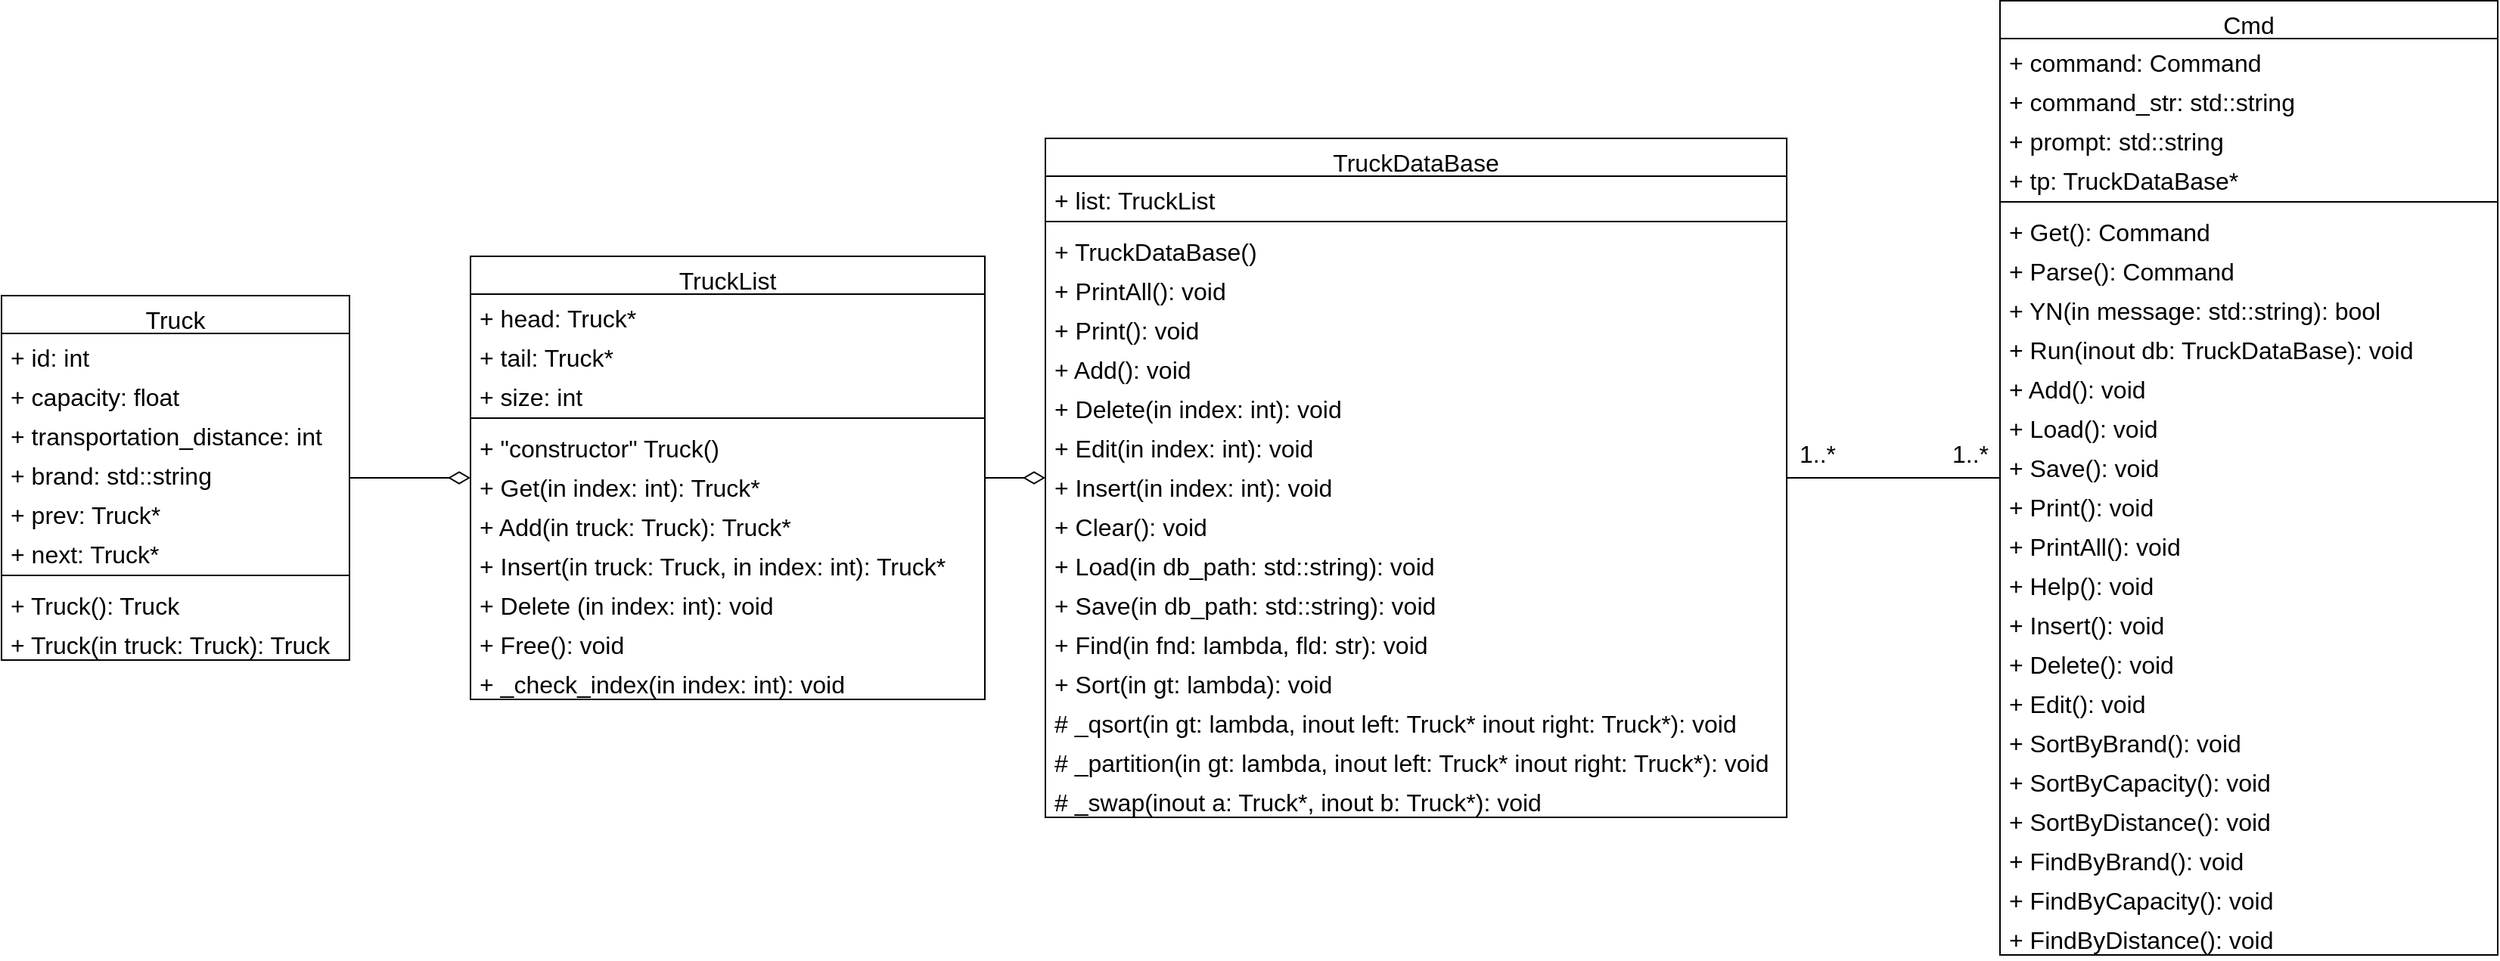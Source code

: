 <mxfile version="12.9.9" type="device"><diagram id="C5RBs43oDa-KdzZeNtuy" name="Page-1"><mxGraphModel dx="1289" dy="809" grid="1" gridSize="10" guides="1" tooltips="1" connect="1" arrows="1" fold="1" page="1" pageScale="1" pageWidth="827" pageHeight="1169" math="0" shadow="0"><root><mxCell id="WIyWlLk6GJQsqaUBKTNV-0"/><mxCell id="WIyWlLk6GJQsqaUBKTNV-1" parent="WIyWlLk6GJQsqaUBKTNV-0"/><mxCell id="tJnh-ZIdSIkVOroUJjkl-0" style="edgeStyle=orthogonalEdgeStyle;orthogonalLoop=1;jettySize=auto;html=1;entryX=0;entryY=0.5;entryDx=0;entryDy=0;endArrow=diamondThin;endFill=0;rounded=0;strokeWidth=1;startArrow=none;startFill=0;targetPerimeterSpacing=0;endSize=12;fontSize=16;" parent="WIyWlLk6GJQsqaUBKTNV-1" source="zkfFHV4jXpPFQw0GAbJ--6" target="FtJp2wxRXhjG6EOSUo1N-10" edge="1"><mxGeometry relative="1" as="geometry"/></mxCell><mxCell id="tJnh-ZIdSIkVOroUJjkl-11" style="edgeStyle=orthogonalEdgeStyle;rounded=0;orthogonalLoop=1;jettySize=auto;html=1;entryX=0;entryY=0.5;entryDx=0;entryDy=0;startArrow=none;startFill=0;endArrow=diamondThin;endFill=0;endSize=12;targetPerimeterSpacing=0;strokeWidth=1;fontSize=16;" parent="WIyWlLk6GJQsqaUBKTNV-1" source="FtJp2wxRXhjG6EOSUo1N-10" target="FtJp2wxRXhjG6EOSUo1N-23" edge="1"><mxGeometry relative="1" as="geometry"/></mxCell><mxCell id="tJnh-ZIdSIkVOroUJjkl-12" style="edgeStyle=orthogonalEdgeStyle;rounded=0;orthogonalLoop=1;jettySize=auto;html=1;entryX=0;entryY=0.5;entryDx=0;entryDy=0;startArrow=none;startFill=0;endArrow=none;endFill=0;endSize=12;targetPerimeterSpacing=0;strokeWidth=1;fontSize=16;" parent="WIyWlLk6GJQsqaUBKTNV-1" source="FtJp2wxRXhjG6EOSUo1N-23" target="FtJp2wxRXhjG6EOSUo1N-36" edge="1"><mxGeometry relative="1" as="geometry"/></mxCell><mxCell id="tJnh-ZIdSIkVOroUJjkl-13" value="1..*" style="text;html=1;align=center;verticalAlign=middle;resizable=0;points=[];autosize=1;fontSize=16;" parent="WIyWlLk6GJQsqaUBKTNV-1" vertex="1"><mxGeometry x="1201" y="400" width="40" height="20" as="geometry"/></mxCell><mxCell id="tJnh-ZIdSIkVOroUJjkl-14" value="1..*" style="text;html=1;align=center;verticalAlign=middle;resizable=0;points=[];autosize=1;fontSize=16;" parent="WIyWlLk6GJQsqaUBKTNV-1" vertex="1"><mxGeometry x="1100" y="400" width="40" height="20" as="geometry"/></mxCell><mxCell id="FtJp2wxRXhjG6EOSUo1N-23" value="TruckDataBase" style="swimlane;fontStyle=0;align=center;verticalAlign=top;childLayout=stackLayout;horizontal=1;startSize=25;horizontalStack=0;resizeParent=1;resizeLast=0;collapsible=1;marginBottom=0;rounded=0;shadow=0;strokeWidth=1;fontSize=16;" parent="WIyWlLk6GJQsqaUBKTNV-1" vertex="1"><mxGeometry x="610" y="201.5" width="490" height="449" as="geometry"><mxRectangle x="550" y="280" width="160" height="26" as="alternateBounds"/></mxGeometry></mxCell><mxCell id="FtJp2wxRXhjG6EOSUo1N-24" value="+ list: TruckList" style="text;strokeColor=none;fillColor=none;align=left;verticalAlign=top;spacingLeft=4;spacingRight=4;overflow=hidden;rotatable=0;points=[[0,0.5],[1,0.5]];portConstraint=eastwest;fontSize=16;" parent="FtJp2wxRXhjG6EOSUo1N-23" vertex="1"><mxGeometry y="25" width="490" height="26" as="geometry"/></mxCell><mxCell id="FtJp2wxRXhjG6EOSUo1N-27" value="" style="line;html=1;strokeWidth=1;align=left;verticalAlign=middle;spacingTop=-1;spacingLeft=3;spacingRight=3;rotatable=0;labelPosition=right;points=[];portConstraint=eastwest;fontSize=16;" parent="FtJp2wxRXhjG6EOSUo1N-23" vertex="1"><mxGeometry y="51" width="490" height="8" as="geometry"/></mxCell><mxCell id="FtJp2wxRXhjG6EOSUo1N-28" value="+ TruckDataBase()" style="text;align=left;verticalAlign=top;spacingLeft=4;spacingRight=4;overflow=hidden;rotatable=0;points=[[0,0.5],[1,0.5]];portConstraint=eastwest;fontSize=16;" parent="FtJp2wxRXhjG6EOSUo1N-23" vertex="1"><mxGeometry y="59" width="490" height="26" as="geometry"/></mxCell><mxCell id="FtJp2wxRXhjG6EOSUo1N-29" value="+ PrintAll(): void" style="text;strokeColor=none;fillColor=none;align=left;verticalAlign=top;spacingLeft=4;spacingRight=4;overflow=hidden;rotatable=0;points=[[0,0.5],[1,0.5]];portConstraint=eastwest;fontSize=16;" parent="FtJp2wxRXhjG6EOSUo1N-23" vertex="1"><mxGeometry y="85" width="490" height="26" as="geometry"/></mxCell><mxCell id="FtJp2wxRXhjG6EOSUo1N-30" value="+ Print(): void" style="text;strokeColor=none;fillColor=none;align=left;verticalAlign=top;spacingLeft=4;spacingRight=4;overflow=hidden;rotatable=0;points=[[0,0.5],[1,0.5]];portConstraint=eastwest;fontSize=16;" parent="FtJp2wxRXhjG6EOSUo1N-23" vertex="1"><mxGeometry y="111" width="490" height="26" as="geometry"/></mxCell><mxCell id="FtJp2wxRXhjG6EOSUo1N-31" value="+ Add(): void" style="text;strokeColor=none;fillColor=none;align=left;verticalAlign=top;spacingLeft=4;spacingRight=4;overflow=hidden;rotatable=0;points=[[0,0.5],[1,0.5]];portConstraint=eastwest;fontSize=16;" parent="FtJp2wxRXhjG6EOSUo1N-23" vertex="1"><mxGeometry y="137" width="490" height="26" as="geometry"/></mxCell><mxCell id="Kqpy_wGGNtourfTmYG7I-3" value="+ Delete(in index: int): void" style="text;align=left;verticalAlign=top;spacingLeft=4;spacingRight=4;overflow=hidden;rotatable=0;points=[[0,0.5],[1,0.5]];portConstraint=eastwest;fontSize=16;" vertex="1" parent="FtJp2wxRXhjG6EOSUo1N-23"><mxGeometry y="163" width="490" height="26" as="geometry"/></mxCell><mxCell id="Kqpy_wGGNtourfTmYG7I-4" value="+ Edit(in index: int): void" style="text;align=left;verticalAlign=top;spacingLeft=4;spacingRight=4;overflow=hidden;rotatable=0;points=[[0,0.5],[1,0.5]];portConstraint=eastwest;fontSize=16;" vertex="1" parent="FtJp2wxRXhjG6EOSUo1N-23"><mxGeometry y="189" width="490" height="26" as="geometry"/></mxCell><mxCell id="Kqpy_wGGNtourfTmYG7I-5" value="+ Insert(in index: int): void" style="text;align=left;verticalAlign=top;spacingLeft=4;spacingRight=4;overflow=hidden;rotatable=0;points=[[0,0.5],[1,0.5]];portConstraint=eastwest;fontSize=16;" vertex="1" parent="FtJp2wxRXhjG6EOSUo1N-23"><mxGeometry y="215" width="490" height="26" as="geometry"/></mxCell><mxCell id="FtJp2wxRXhjG6EOSUo1N-33" value="+ Clear(): void" style="text;strokeColor=none;fillColor=none;align=left;verticalAlign=top;spacingLeft=4;spacingRight=4;overflow=hidden;rotatable=0;points=[[0,0.5],[1,0.5]];portConstraint=eastwest;fontSize=16;" parent="FtJp2wxRXhjG6EOSUo1N-23" vertex="1"><mxGeometry y="241" width="490" height="26" as="geometry"/></mxCell><mxCell id="FtJp2wxRXhjG6EOSUo1N-34" value="+ Load(in db_path: std::string): void" style="text;strokeColor=none;fillColor=none;align=left;verticalAlign=top;spacingLeft=4;spacingRight=4;overflow=hidden;rotatable=0;points=[[0,0.5],[1,0.5]];portConstraint=eastwest;fontSize=16;" parent="FtJp2wxRXhjG6EOSUo1N-23" vertex="1"><mxGeometry y="267" width="490" height="26" as="geometry"/></mxCell><mxCell id="FtJp2wxRXhjG6EOSUo1N-35" value="+ Save(in db_path: std::string): void" style="text;strokeColor=none;fillColor=none;align=left;verticalAlign=top;spacingLeft=4;spacingRight=4;overflow=hidden;rotatable=0;points=[[0,0.5],[1,0.5]];portConstraint=eastwest;fontSize=16;" parent="FtJp2wxRXhjG6EOSUo1N-23" vertex="1"><mxGeometry y="293" width="490" height="26" as="geometry"/></mxCell><mxCell id="Kqpy_wGGNtourfTmYG7I-6" value="+ Find(in fnd: lambda, fld: str): void" style="text;align=left;verticalAlign=top;spacingLeft=4;spacingRight=4;overflow=hidden;rotatable=0;points=[[0,0.5],[1,0.5]];portConstraint=eastwest;fontSize=16;" vertex="1" parent="FtJp2wxRXhjG6EOSUo1N-23"><mxGeometry y="319" width="490" height="26" as="geometry"/></mxCell><mxCell id="Kqpy_wGGNtourfTmYG7I-7" value="+ Sort(in gt: lambda): void" style="text;align=left;verticalAlign=top;spacingLeft=4;spacingRight=4;overflow=hidden;rotatable=0;points=[[0,0.5],[1,0.5]];portConstraint=eastwest;fontSize=16;" vertex="1" parent="FtJp2wxRXhjG6EOSUo1N-23"><mxGeometry y="345" width="490" height="26" as="geometry"/></mxCell><mxCell id="Kqpy_wGGNtourfTmYG7I-8" value="# _qsort(in gt: lambda, inout left: Truck* inout right: Truck*): void" style="text;align=left;verticalAlign=top;spacingLeft=4;spacingRight=4;overflow=hidden;rotatable=0;points=[[0,0.5],[1,0.5]];portConstraint=eastwest;fontSize=16;" vertex="1" parent="FtJp2wxRXhjG6EOSUo1N-23"><mxGeometry y="371" width="490" height="26" as="geometry"/></mxCell><mxCell id="Kqpy_wGGNtourfTmYG7I-9" value="# _partition(in gt: lambda, inout left: Truck* inout right: Truck*): void" style="text;align=left;verticalAlign=top;spacingLeft=4;spacingRight=4;overflow=hidden;rotatable=0;points=[[0,0.5],[1,0.5]];portConstraint=eastwest;fontSize=16;" vertex="1" parent="FtJp2wxRXhjG6EOSUo1N-23"><mxGeometry y="397" width="490" height="26" as="geometry"/></mxCell><mxCell id="Kqpy_wGGNtourfTmYG7I-10" value="# _swap(inout a: Truck*, inout b: Truck*): void" style="text;align=left;verticalAlign=top;spacingLeft=4;spacingRight=4;overflow=hidden;rotatable=0;points=[[0,0.5],[1,0.5]];portConstraint=eastwest;fontSize=16;" vertex="1" parent="FtJp2wxRXhjG6EOSUo1N-23"><mxGeometry y="423" width="490" height="26" as="geometry"/></mxCell><mxCell id="zkfFHV4jXpPFQw0GAbJ--6" value="Truck" style="swimlane;fontStyle=0;align=center;verticalAlign=top;childLayout=stackLayout;horizontal=1;startSize=25;horizontalStack=0;resizeParent=1;resizeLast=0;collapsible=1;marginBottom=0;rounded=0;shadow=0;strokeWidth=1;fontSize=16;" parent="WIyWlLk6GJQsqaUBKTNV-1" vertex="1"><mxGeometry x="-80" y="305.5" width="230" height="241" as="geometry"><mxRectangle x="110" y="280" width="160" height="26" as="alternateBounds"/></mxGeometry></mxCell><mxCell id="FtJp2wxRXhjG6EOSUo1N-1" value="+ id: int" style="text;strokeColor=none;fillColor=none;align=left;verticalAlign=top;spacingLeft=4;spacingRight=4;overflow=hidden;rotatable=0;points=[[0,0.5],[1,0.5]];portConstraint=eastwest;fontSize=16;" parent="zkfFHV4jXpPFQw0GAbJ--6" vertex="1"><mxGeometry y="25" width="230" height="26" as="geometry"/></mxCell><mxCell id="FtJp2wxRXhjG6EOSUo1N-4" value="+ capacity: float" style="text;strokeColor=none;fillColor=none;align=left;verticalAlign=top;spacingLeft=4;spacingRight=4;overflow=hidden;rotatable=0;points=[[0,0.5],[1,0.5]];portConstraint=eastwest;fontSize=16;" parent="zkfFHV4jXpPFQw0GAbJ--6" vertex="1"><mxGeometry y="51" width="230" height="26" as="geometry"/></mxCell><mxCell id="FtJp2wxRXhjG6EOSUo1N-3" value="+ transportation_distance: int" style="text;strokeColor=none;fillColor=none;align=left;verticalAlign=top;spacingLeft=4;spacingRight=4;overflow=hidden;rotatable=0;points=[[0,0.5],[1,0.5]];portConstraint=eastwest;fontSize=16;" parent="zkfFHV4jXpPFQw0GAbJ--6" vertex="1"><mxGeometry y="77" width="230" height="26" as="geometry"/></mxCell><mxCell id="FtJp2wxRXhjG6EOSUo1N-6" value="+ brand: std::string" style="text;strokeColor=none;fillColor=none;align=left;verticalAlign=top;spacingLeft=4;spacingRight=4;overflow=hidden;rotatable=0;points=[[0,0.5],[1,0.5]];portConstraint=eastwest;fontSize=16;" parent="zkfFHV4jXpPFQw0GAbJ--6" vertex="1"><mxGeometry y="103" width="230" height="26" as="geometry"/></mxCell><mxCell id="FtJp2wxRXhjG6EOSUo1N-7" value="+ prev: Truck*" style="text;strokeColor=none;fillColor=none;align=left;verticalAlign=top;spacingLeft=4;spacingRight=4;overflow=hidden;rotatable=0;points=[[0,0.5],[1,0.5]];portConstraint=eastwest;fontSize=16;" parent="zkfFHV4jXpPFQw0GAbJ--6" vertex="1"><mxGeometry y="129" width="230" height="26" as="geometry"/></mxCell><mxCell id="FtJp2wxRXhjG6EOSUo1N-8" value="+ next: Truck*" style="text;strokeColor=none;fillColor=none;align=left;verticalAlign=top;spacingLeft=4;spacingRight=4;overflow=hidden;rotatable=0;points=[[0,0.5],[1,0.5]];portConstraint=eastwest;fontSize=16;" parent="zkfFHV4jXpPFQw0GAbJ--6" vertex="1"><mxGeometry y="155" width="230" height="26" as="geometry"/></mxCell><mxCell id="zkfFHV4jXpPFQw0GAbJ--9" value="" style="line;html=1;strokeWidth=1;align=left;verticalAlign=middle;spacingTop=-1;spacingLeft=3;spacingRight=3;rotatable=0;labelPosition=right;points=[];portConstraint=eastwest;fontSize=16;" parent="zkfFHV4jXpPFQw0GAbJ--6" vertex="1"><mxGeometry y="181" width="230" height="8" as="geometry"/></mxCell><mxCell id="zkfFHV4jXpPFQw0GAbJ--11" value="+ Truck(): Truck" style="text;align=left;verticalAlign=top;spacingLeft=4;spacingRight=4;overflow=hidden;rotatable=0;points=[[0,0.5],[1,0.5]];portConstraint=eastwest;fontSize=16;" parent="zkfFHV4jXpPFQw0GAbJ--6" vertex="1"><mxGeometry y="189" width="230" height="26" as="geometry"/></mxCell><mxCell id="FtJp2wxRXhjG6EOSUo1N-9" value="+ Truck(in truck: Truck): Truck" style="text;strokeColor=none;fillColor=none;align=left;verticalAlign=top;spacingLeft=4;spacingRight=4;overflow=hidden;rotatable=0;points=[[0,0.5],[1,0.5]];portConstraint=eastwest;fontSize=16;" parent="zkfFHV4jXpPFQw0GAbJ--6" vertex="1"><mxGeometry y="215" width="230" height="26" as="geometry"/></mxCell><mxCell id="FtJp2wxRXhjG6EOSUo1N-10" value="TruckList" style="swimlane;fontStyle=0;align=center;verticalAlign=top;childLayout=stackLayout;horizontal=1;startSize=25;horizontalStack=0;resizeParent=1;resizeLast=0;collapsible=1;marginBottom=0;rounded=0;shadow=0;strokeWidth=1;fontSize=16;" parent="WIyWlLk6GJQsqaUBKTNV-1" vertex="1"><mxGeometry x="230" y="279.5" width="340" height="293" as="geometry"><mxRectangle x="330" y="280" width="160" height="26" as="alternateBounds"/></mxGeometry></mxCell><mxCell id="FtJp2wxRXhjG6EOSUo1N-11" value="+ head: Truck*" style="text;strokeColor=none;fillColor=none;align=left;verticalAlign=top;spacingLeft=4;spacingRight=4;overflow=hidden;rotatable=0;points=[[0,0.5],[1,0.5]];portConstraint=eastwest;fontSize=16;" parent="FtJp2wxRXhjG6EOSUo1N-10" vertex="1"><mxGeometry y="25" width="340" height="26" as="geometry"/></mxCell><mxCell id="FtJp2wxRXhjG6EOSUo1N-12" value="+ tail: Truck*" style="text;strokeColor=none;fillColor=none;align=left;verticalAlign=top;spacingLeft=4;spacingRight=4;overflow=hidden;rotatable=0;points=[[0,0.5],[1,0.5]];portConstraint=eastwest;fontSize=16;" parent="FtJp2wxRXhjG6EOSUo1N-10" vertex="1"><mxGeometry y="51" width="340" height="26" as="geometry"/></mxCell><mxCell id="FtJp2wxRXhjG6EOSUo1N-13" value="+ size: int" style="text;strokeColor=none;fillColor=none;align=left;verticalAlign=top;spacingLeft=4;spacingRight=4;overflow=hidden;rotatable=0;points=[[0,0.5],[1,0.5]];portConstraint=eastwest;fontSize=16;" parent="FtJp2wxRXhjG6EOSUo1N-10" vertex="1"><mxGeometry y="77" width="340" height="26" as="geometry"/></mxCell><mxCell id="FtJp2wxRXhjG6EOSUo1N-17" value="" style="line;html=1;strokeWidth=1;align=left;verticalAlign=middle;spacingTop=-1;spacingLeft=3;spacingRight=3;rotatable=0;labelPosition=right;points=[];portConstraint=eastwest;fontSize=16;" parent="FtJp2wxRXhjG6EOSUo1N-10" vertex="1"><mxGeometry y="103" width="340" height="8" as="geometry"/></mxCell><mxCell id="Kqpy_wGGNtourfTmYG7I-0" value="+ &quot;constructor&quot; Truck()" style="text;align=left;verticalAlign=top;spacingLeft=4;spacingRight=4;overflow=hidden;rotatable=0;points=[[0,0.5],[1,0.5]];portConstraint=eastwest;fontSize=16;" vertex="1" parent="FtJp2wxRXhjG6EOSUo1N-10"><mxGeometry y="111" width="340" height="26" as="geometry"/></mxCell><mxCell id="FtJp2wxRXhjG6EOSUo1N-18" value="+ Get(in index: int): Truck*" style="text;align=left;verticalAlign=top;spacingLeft=4;spacingRight=4;overflow=hidden;rotatable=0;points=[[0,0.5],[1,0.5]];portConstraint=eastwest;fontSize=16;" parent="FtJp2wxRXhjG6EOSUo1N-10" vertex="1"><mxGeometry y="137" width="340" height="26" as="geometry"/></mxCell><mxCell id="FtJp2wxRXhjG6EOSUo1N-19" value="+ Add(in truck: Truck): Truck*" style="text;strokeColor=none;fillColor=none;align=left;verticalAlign=top;spacingLeft=4;spacingRight=4;overflow=hidden;rotatable=0;points=[[0,0.5],[1,0.5]];portConstraint=eastwest;fontSize=16;" parent="FtJp2wxRXhjG6EOSUo1N-10" vertex="1"><mxGeometry y="163" width="340" height="26" as="geometry"/></mxCell><mxCell id="Kqpy_wGGNtourfTmYG7I-1" value="+ Insert(in truck: Truck, in index: int): Truck*" style="text;align=left;verticalAlign=top;spacingLeft=4;spacingRight=4;overflow=hidden;rotatable=0;points=[[0,0.5],[1,0.5]];portConstraint=eastwest;fontSize=16;" vertex="1" parent="FtJp2wxRXhjG6EOSUo1N-10"><mxGeometry y="189" width="340" height="26" as="geometry"/></mxCell><mxCell id="Kqpy_wGGNtourfTmYG7I-2" value="+ Delete (in index: int): void" style="text;align=left;verticalAlign=top;spacingLeft=4;spacingRight=4;overflow=hidden;rotatable=0;points=[[0,0.5],[1,0.5]];portConstraint=eastwest;fontSize=16;" vertex="1" parent="FtJp2wxRXhjG6EOSUo1N-10"><mxGeometry y="215" width="340" height="26" as="geometry"/></mxCell><mxCell id="FtJp2wxRXhjG6EOSUo1N-21" value="+ Free(): void" style="text;strokeColor=none;fillColor=none;align=left;verticalAlign=top;spacingLeft=4;spacingRight=4;overflow=hidden;rotatable=0;points=[[0,0.5],[1,0.5]];portConstraint=eastwest;fontSize=16;" parent="FtJp2wxRXhjG6EOSUo1N-10" vertex="1"><mxGeometry y="241" width="340" height="26" as="geometry"/></mxCell><mxCell id="FtJp2wxRXhjG6EOSUo1N-22" value="+ _check_index(in index: int): void" style="text;strokeColor=none;fillColor=none;align=left;verticalAlign=top;spacingLeft=4;spacingRight=4;overflow=hidden;rotatable=0;points=[[0,0.5],[1,0.5]];portConstraint=eastwest;fontSize=16;" parent="FtJp2wxRXhjG6EOSUo1N-10" vertex="1"><mxGeometry y="267" width="340" height="26" as="geometry"/></mxCell><mxCell id="FtJp2wxRXhjG6EOSUo1N-36" value="Cmd" style="swimlane;fontStyle=0;align=center;verticalAlign=top;childLayout=stackLayout;horizontal=1;startSize=25;horizontalStack=0;resizeParent=1;resizeLast=0;collapsible=1;marginBottom=0;rounded=0;shadow=0;strokeWidth=1;fontSize=16;" parent="WIyWlLk6GJQsqaUBKTNV-1" vertex="1"><mxGeometry x="1241" y="110.5" width="329" height="631" as="geometry"><mxRectangle x="770" y="280" width="160" height="26" as="alternateBounds"/></mxGeometry></mxCell><mxCell id="FtJp2wxRXhjG6EOSUo1N-47" value="+ command: Command" style="text;strokeColor=none;fillColor=none;align=left;verticalAlign=top;spacingLeft=4;spacingRight=4;overflow=hidden;rotatable=0;points=[[0,0.5],[1,0.5]];portConstraint=eastwest;fontSize=16;" parent="FtJp2wxRXhjG6EOSUo1N-36" vertex="1"><mxGeometry y="25" width="329" height="26" as="geometry"/></mxCell><mxCell id="FtJp2wxRXhjG6EOSUo1N-37" value="+ command_str: std::string" style="text;strokeColor=none;fillColor=none;align=left;verticalAlign=top;spacingLeft=4;spacingRight=4;overflow=hidden;rotatable=0;points=[[0,0.5],[1,0.5]];portConstraint=eastwest;fontSize=16;" parent="FtJp2wxRXhjG6EOSUo1N-36" vertex="1"><mxGeometry y="51" width="329" height="26" as="geometry"/></mxCell><mxCell id="FtJp2wxRXhjG6EOSUo1N-48" value="+ prompt: std::string" style="text;strokeColor=none;fillColor=none;align=left;verticalAlign=top;spacingLeft=4;spacingRight=4;overflow=hidden;rotatable=0;points=[[0,0.5],[1,0.5]];portConstraint=eastwest;fontSize=16;" parent="FtJp2wxRXhjG6EOSUo1N-36" vertex="1"><mxGeometry y="77" width="329" height="26" as="geometry"/></mxCell><mxCell id="FtJp2wxRXhjG6EOSUo1N-49" value="+ tp: TruckDataBase*" style="text;strokeColor=none;fillColor=none;align=left;verticalAlign=top;spacingLeft=4;spacingRight=4;overflow=hidden;rotatable=0;points=[[0,0.5],[1,0.5]];portConstraint=eastwest;fontSize=16;" parent="FtJp2wxRXhjG6EOSUo1N-36" vertex="1"><mxGeometry y="103" width="329" height="26" as="geometry"/></mxCell><mxCell id="FtJp2wxRXhjG6EOSUo1N-38" value="" style="line;html=1;strokeWidth=1;align=left;verticalAlign=middle;spacingTop=-1;spacingLeft=3;spacingRight=3;rotatable=0;labelPosition=right;points=[];portConstraint=eastwest;fontSize=16;" parent="FtJp2wxRXhjG6EOSUo1N-36" vertex="1"><mxGeometry y="129" width="329" height="8" as="geometry"/></mxCell><mxCell id="FtJp2wxRXhjG6EOSUo1N-39" value="+ Get(): Command" style="text;align=left;verticalAlign=top;spacingLeft=4;spacingRight=4;overflow=hidden;rotatable=0;points=[[0,0.5],[1,0.5]];portConstraint=eastwest;fontSize=16;" parent="FtJp2wxRXhjG6EOSUo1N-36" vertex="1"><mxGeometry y="137" width="329" height="26" as="geometry"/></mxCell><mxCell id="FtJp2wxRXhjG6EOSUo1N-40" value="+ Parse(): Command" style="text;strokeColor=none;fillColor=none;align=left;verticalAlign=top;spacingLeft=4;spacingRight=4;overflow=hidden;rotatable=0;points=[[0,0.5],[1,0.5]];portConstraint=eastwest;fontSize=16;" parent="FtJp2wxRXhjG6EOSUo1N-36" vertex="1"><mxGeometry y="163" width="329" height="26" as="geometry"/></mxCell><mxCell id="FtJp2wxRXhjG6EOSUo1N-41" value="+ YN(in message: std::string): bool" style="text;strokeColor=none;fillColor=none;align=left;verticalAlign=top;spacingLeft=4;spacingRight=4;overflow=hidden;rotatable=0;points=[[0,0.5],[1,0.5]];portConstraint=eastwest;fontSize=16;" parent="FtJp2wxRXhjG6EOSUo1N-36" vertex="1"><mxGeometry y="189" width="329" height="26" as="geometry"/></mxCell><mxCell id="FtJp2wxRXhjG6EOSUo1N-42" value="+ Run(inout db: TruckDataBase): void" style="text;strokeColor=none;fillColor=none;align=left;verticalAlign=top;spacingLeft=4;spacingRight=4;overflow=hidden;rotatable=0;points=[[0,0.5],[1,0.5]];portConstraint=eastwest;fontSize=16;" parent="FtJp2wxRXhjG6EOSUo1N-36" vertex="1"><mxGeometry y="215" width="329" height="26" as="geometry"/></mxCell><mxCell id="FtJp2wxRXhjG6EOSUo1N-43" value="+ Add(): void" style="text;strokeColor=none;fillColor=none;align=left;verticalAlign=top;spacingLeft=4;spacingRight=4;overflow=hidden;rotatable=0;points=[[0,0.5],[1,0.5]];portConstraint=eastwest;fontSize=16;" parent="FtJp2wxRXhjG6EOSUo1N-36" vertex="1"><mxGeometry y="241" width="329" height="26" as="geometry"/></mxCell><mxCell id="FtJp2wxRXhjG6EOSUo1N-44" value="+ Load(): void" style="text;strokeColor=none;fillColor=none;align=left;verticalAlign=top;spacingLeft=4;spacingRight=4;overflow=hidden;rotatable=0;points=[[0,0.5],[1,0.5]];portConstraint=eastwest;fontSize=16;" parent="FtJp2wxRXhjG6EOSUo1N-36" vertex="1"><mxGeometry y="267" width="329" height="26" as="geometry"/></mxCell><mxCell id="FtJp2wxRXhjG6EOSUo1N-45" value="+ Save(): void" style="text;strokeColor=none;fillColor=none;align=left;verticalAlign=top;spacingLeft=4;spacingRight=4;overflow=hidden;rotatable=0;points=[[0,0.5],[1,0.5]];portConstraint=eastwest;fontSize=16;" parent="FtJp2wxRXhjG6EOSUo1N-36" vertex="1"><mxGeometry y="293" width="329" height="26" as="geometry"/></mxCell><mxCell id="FtJp2wxRXhjG6EOSUo1N-50" value="+ Print(): void" style="text;strokeColor=none;fillColor=none;align=left;verticalAlign=top;spacingLeft=4;spacingRight=4;overflow=hidden;rotatable=0;points=[[0,0.5],[1,0.5]];portConstraint=eastwest;fontSize=16;" parent="FtJp2wxRXhjG6EOSUo1N-36" vertex="1"><mxGeometry y="319" width="329" height="26" as="geometry"/></mxCell><mxCell id="FtJp2wxRXhjG6EOSUo1N-51" value="+ PrintAll(): void" style="text;strokeColor=none;fillColor=none;align=left;verticalAlign=top;spacingLeft=4;spacingRight=4;overflow=hidden;rotatable=0;points=[[0,0.5],[1,0.5]];portConstraint=eastwest;fontSize=16;" parent="FtJp2wxRXhjG6EOSUo1N-36" vertex="1"><mxGeometry y="345" width="329" height="26" as="geometry"/></mxCell><mxCell id="FtJp2wxRXhjG6EOSUo1N-52" value="+ Help(): void" style="text;strokeColor=none;fillColor=none;align=left;verticalAlign=top;spacingLeft=4;spacingRight=4;overflow=hidden;rotatable=0;points=[[0,0.5],[1,0.5]];portConstraint=eastwest;fontSize=16;" parent="FtJp2wxRXhjG6EOSUo1N-36" vertex="1"><mxGeometry y="371" width="329" height="26" as="geometry"/></mxCell><mxCell id="Kqpy_wGGNtourfTmYG7I-12" value="+ Insert(): void" style="text;strokeColor=none;fillColor=none;align=left;verticalAlign=top;spacingLeft=4;spacingRight=4;overflow=hidden;rotatable=0;points=[[0,0.5],[1,0.5]];portConstraint=eastwest;fontSize=16;" vertex="1" parent="FtJp2wxRXhjG6EOSUo1N-36"><mxGeometry y="397" width="329" height="26" as="geometry"/></mxCell><mxCell id="Kqpy_wGGNtourfTmYG7I-13" value="+ Delete(): void" style="text;strokeColor=none;fillColor=none;align=left;verticalAlign=top;spacingLeft=4;spacingRight=4;overflow=hidden;rotatable=0;points=[[0,0.5],[1,0.5]];portConstraint=eastwest;fontSize=16;" vertex="1" parent="FtJp2wxRXhjG6EOSUo1N-36"><mxGeometry y="423" width="329" height="26" as="geometry"/></mxCell><mxCell id="Kqpy_wGGNtourfTmYG7I-14" value="+ Edit(): void" style="text;strokeColor=none;fillColor=none;align=left;verticalAlign=top;spacingLeft=4;spacingRight=4;overflow=hidden;rotatable=0;points=[[0,0.5],[1,0.5]];portConstraint=eastwest;fontSize=16;" vertex="1" parent="FtJp2wxRXhjG6EOSUo1N-36"><mxGeometry y="449" width="329" height="26" as="geometry"/></mxCell><mxCell id="Kqpy_wGGNtourfTmYG7I-15" value="+ SortByBrand(): void" style="text;strokeColor=none;fillColor=none;align=left;verticalAlign=top;spacingLeft=4;spacingRight=4;overflow=hidden;rotatable=0;points=[[0,0.5],[1,0.5]];portConstraint=eastwest;fontSize=16;" vertex="1" parent="FtJp2wxRXhjG6EOSUo1N-36"><mxGeometry y="475" width="329" height="26" as="geometry"/></mxCell><mxCell id="Kqpy_wGGNtourfTmYG7I-16" value="+ SortByCapacity(): void" style="text;strokeColor=none;fillColor=none;align=left;verticalAlign=top;spacingLeft=4;spacingRight=4;overflow=hidden;rotatable=0;points=[[0,0.5],[1,0.5]];portConstraint=eastwest;fontSize=16;" vertex="1" parent="FtJp2wxRXhjG6EOSUo1N-36"><mxGeometry y="501" width="329" height="26" as="geometry"/></mxCell><mxCell id="Kqpy_wGGNtourfTmYG7I-17" value="+ SortByDistance(): void" style="text;strokeColor=none;fillColor=none;align=left;verticalAlign=top;spacingLeft=4;spacingRight=4;overflow=hidden;rotatable=0;points=[[0,0.5],[1,0.5]];portConstraint=eastwest;fontSize=16;" vertex="1" parent="FtJp2wxRXhjG6EOSUo1N-36"><mxGeometry y="527" width="329" height="26" as="geometry"/></mxCell><mxCell id="Kqpy_wGGNtourfTmYG7I-18" value="+ FindByBrand(): void" style="text;strokeColor=none;fillColor=none;align=left;verticalAlign=top;spacingLeft=4;spacingRight=4;overflow=hidden;rotatable=0;points=[[0,0.5],[1,0.5]];portConstraint=eastwest;fontSize=16;" vertex="1" parent="FtJp2wxRXhjG6EOSUo1N-36"><mxGeometry y="553" width="329" height="26" as="geometry"/></mxCell><mxCell id="Kqpy_wGGNtourfTmYG7I-19" value="+ FindByCapacity(): void" style="text;strokeColor=none;fillColor=none;align=left;verticalAlign=top;spacingLeft=4;spacingRight=4;overflow=hidden;rotatable=0;points=[[0,0.5],[1,0.5]];portConstraint=eastwest;fontSize=16;" vertex="1" parent="FtJp2wxRXhjG6EOSUo1N-36"><mxGeometry y="579" width="329" height="26" as="geometry"/></mxCell><mxCell id="Kqpy_wGGNtourfTmYG7I-20" value="+ FindByDistance(): void" style="text;strokeColor=none;fillColor=none;align=left;verticalAlign=top;spacingLeft=4;spacingRight=4;overflow=hidden;rotatable=0;points=[[0,0.5],[1,0.5]];portConstraint=eastwest;fontSize=16;" vertex="1" parent="FtJp2wxRXhjG6EOSUo1N-36"><mxGeometry y="605" width="329" height="26" as="geometry"/></mxCell></root></mxGraphModel></diagram></mxfile>